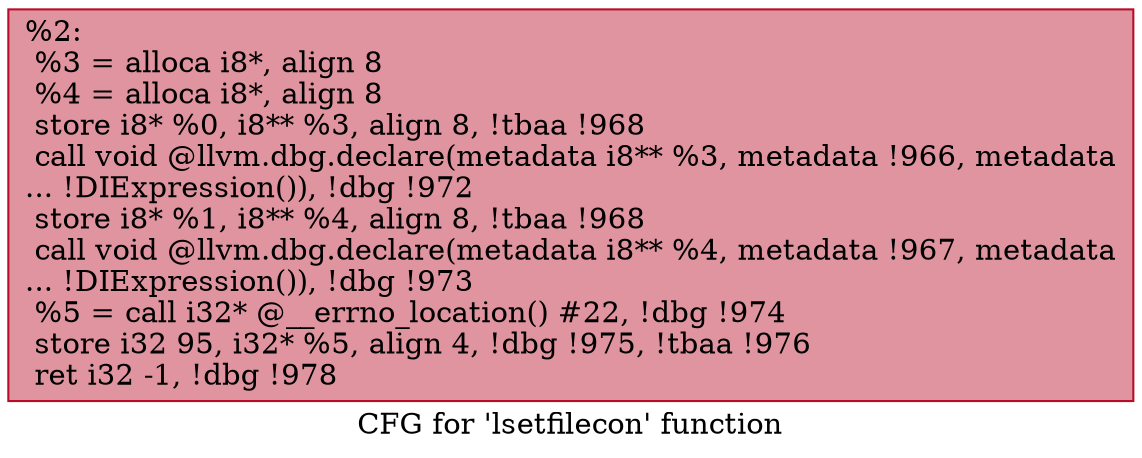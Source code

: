 digraph "CFG for 'lsetfilecon' function" {
	label="CFG for 'lsetfilecon' function";

	Node0x23a3a30 [shape=record,color="#b70d28ff", style=filled, fillcolor="#b70d2870",label="{%2:\l  %3 = alloca i8*, align 8\l  %4 = alloca i8*, align 8\l  store i8* %0, i8** %3, align 8, !tbaa !968\l  call void @llvm.dbg.declare(metadata i8** %3, metadata !966, metadata\l... !DIExpression()), !dbg !972\l  store i8* %1, i8** %4, align 8, !tbaa !968\l  call void @llvm.dbg.declare(metadata i8** %4, metadata !967, metadata\l... !DIExpression()), !dbg !973\l  %5 = call i32* @__errno_location() #22, !dbg !974\l  store i32 95, i32* %5, align 4, !dbg !975, !tbaa !976\l  ret i32 -1, !dbg !978\l}"];
}
